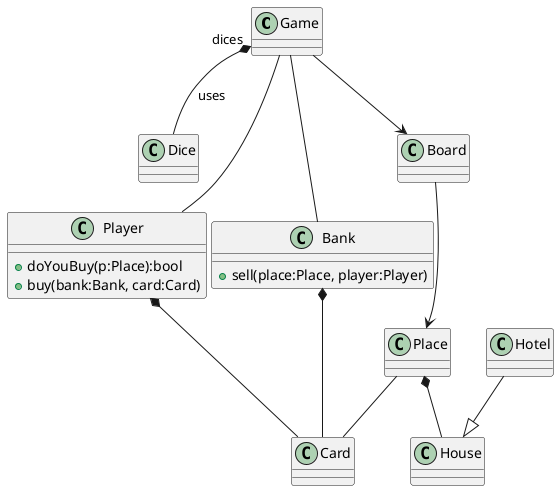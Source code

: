 @startuml  Monopoly_Game_class_diagram

Game "dices" *--  Dice : uses

Game --> Board
Board --> Place
Place -- Card
Player *-- Card
Bank *-- Card
Hotel --|> House
Place *-- House
Game -- Bank
Game -- Player

class Dice{
}
'Controller for the game app
class Game
class Board
class Bank
{
    +sell(place:Place, player:Player)
}
class Place
class Player{
    +doYouBuy(p:Place):bool
    +buy(bank:Bank, card:Card)
}
class Card
class House
class Hotel

@enduml